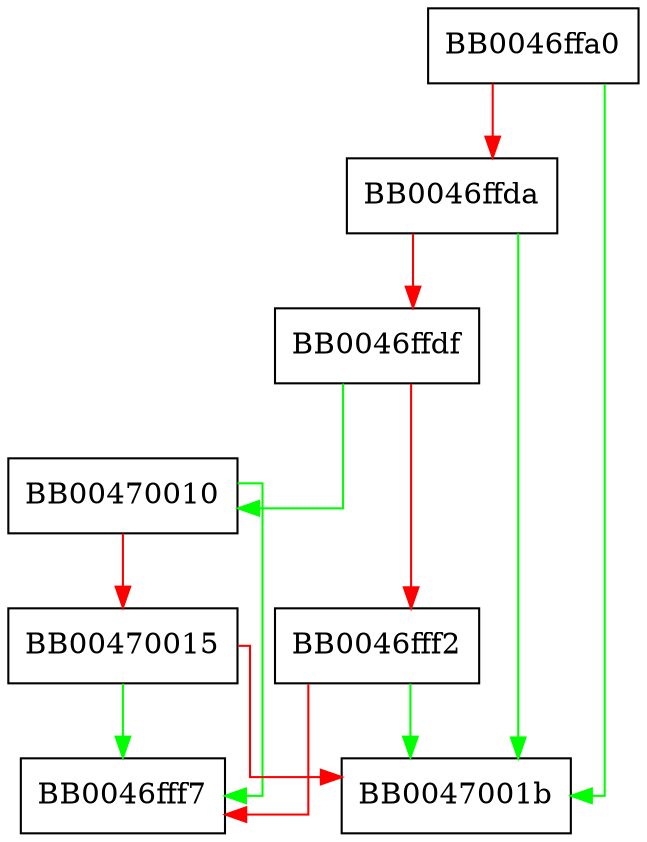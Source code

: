 digraph opt_long {
  node [shape="box"];
  graph [splines=ortho];
  BB0046ffa0 -> BB0047001b [color="green"];
  BB0046ffa0 -> BB0046ffda [color="red"];
  BB0046ffda -> BB0047001b [color="green"];
  BB0046ffda -> BB0046ffdf [color="red"];
  BB0046ffdf -> BB00470010 [color="green"];
  BB0046ffdf -> BB0046fff2 [color="red"];
  BB0046fff2 -> BB0047001b [color="green"];
  BB0046fff2 -> BB0046fff7 [color="red"];
  BB00470010 -> BB0046fff7 [color="green"];
  BB00470010 -> BB00470015 [color="red"];
  BB00470015 -> BB0046fff7 [color="green"];
  BB00470015 -> BB0047001b [color="red"];
}